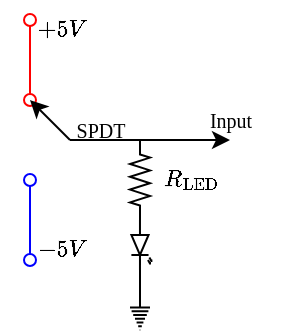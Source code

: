 <mxfile version="20.2.3" type="device"><diagram id="HfZHu9oejg5QnqTR9HRG" name="第1頁"><mxGraphModel dx="256" dy="218" grid="1" gridSize="10" guides="1" tooltips="1" connect="1" arrows="1" fold="1" page="1" pageScale="1" pageWidth="1169" pageHeight="827" math="1" shadow="0"><root><mxCell id="0"/><mxCell id="1" parent="0"/><mxCell id="ALsIhHYMq_AemalPXnK6-1" value="" style="endArrow=oval;html=1;rounded=0;endFill=0;startArrow=oval;startFill=0;strokeColor=#FF0000;" edge="1" parent="1"><mxGeometry width="50" height="50" relative="1" as="geometry"><mxPoint x="240" y="240" as="sourcePoint"/><mxPoint x="240" y="200" as="targetPoint"/></mxGeometry></mxCell><mxCell id="ALsIhHYMq_AemalPXnK6-2" value="" style="endArrow=oval;html=1;rounded=0;startArrow=oval;startFill=0;endFill=0;strokeColor=#0000FF;" edge="1" parent="1"><mxGeometry width="50" height="50" relative="1" as="geometry"><mxPoint x="240" y="320" as="sourcePoint"/><mxPoint x="240" y="280" as="targetPoint"/></mxGeometry></mxCell><mxCell id="ALsIhHYMq_AemalPXnK6-3" value="" style="endArrow=classic;html=1;rounded=0;exitX=0.2;exitY=0.667;exitDx=0;exitDy=0;exitPerimeter=0;" edge="1" parent="1" source="ALsIhHYMq_AemalPXnK6-12"><mxGeometry width="50" height="50" relative="1" as="geometry"><mxPoint x="260" y="260" as="sourcePoint"/><mxPoint x="240" y="240" as="targetPoint"/></mxGeometry></mxCell><mxCell id="ALsIhHYMq_AemalPXnK6-4" value="" style="endArrow=classic;html=1;rounded=0;" edge="1" parent="1"><mxGeometry width="50" height="50" relative="1" as="geometry"><mxPoint x="260" y="260" as="sourcePoint"/><mxPoint x="340" y="260" as="targetPoint"/></mxGeometry></mxCell><mxCell id="ALsIhHYMq_AemalPXnK6-5" value="" style="pointerEvents=1;verticalLabelPosition=bottom;shadow=0;dashed=0;align=center;html=1;verticalAlign=top;shape=mxgraph.electrical.resistors.resistor_2;direction=south;" vertex="1" parent="1"><mxGeometry x="290" y="260" width="10" height="40" as="geometry"/></mxCell><mxCell id="ALsIhHYMq_AemalPXnK6-8" style="edgeStyle=orthogonalEdgeStyle;rounded=0;orthogonalLoop=1;jettySize=auto;html=1;exitX=1;exitY=0.57;exitDx=0;exitDy=0;exitPerimeter=0;entryX=0.5;entryY=0;entryDx=0;entryDy=0;entryPerimeter=0;endArrow=none;endFill=0;" edge="1" parent="1" source="ALsIhHYMq_AemalPXnK6-6"><mxGeometry relative="1" as="geometry"><mxPoint x="295" y="340.0" as="targetPoint"/></mxGeometry></mxCell><mxCell id="ALsIhHYMq_AemalPXnK6-6" value="" style="verticalLabelPosition=bottom;shadow=0;dashed=0;align=center;html=1;verticalAlign=top;shape=mxgraph.electrical.opto_electronics.led_2;pointerEvents=1;direction=south;" vertex="1" parent="1"><mxGeometry x="290.7" y="300" width="10" height="25" as="geometry"/></mxCell><mxCell id="ALsIhHYMq_AemalPXnK6-9" value="" style="pointerEvents=1;verticalLabelPosition=bottom;shadow=0;dashed=0;align=center;html=1;verticalAlign=top;shape=mxgraph.electrical.signal_sources.protective_earth;" vertex="1" parent="1"><mxGeometry x="290" y="340" width="10" height="15" as="geometry"/></mxCell><mxCell id="ALsIhHYMq_AemalPXnK6-10" value="&lt;font style=&quot;font-size: 10px;&quot;&gt;$$-5V$$&lt;/font&gt;" style="text;html=1;align=center;verticalAlign=middle;resizable=0;points=[];autosize=1;strokeColor=none;fillColor=none;" vertex="1" parent="1"><mxGeometry x="225.7" y="300" width="60" height="30" as="geometry"/></mxCell><mxCell id="ALsIhHYMq_AemalPXnK6-12" value="SPDT" style="text;html=1;align=center;verticalAlign=middle;resizable=0;points=[];autosize=1;strokeColor=none;fillColor=none;fontSize=10;fontFamily=Times New Roman;" vertex="1" parent="1"><mxGeometry x="250" y="240" width="50" height="30" as="geometry"/></mxCell><mxCell id="ALsIhHYMq_AemalPXnK6-13" value="&lt;font style=&quot;font-size: 10px;&quot;&gt;$$+5V$$&lt;/font&gt;" style="text;html=1;align=center;verticalAlign=middle;resizable=0;points=[];autosize=1;strokeColor=none;fillColor=none;" vertex="1" parent="1"><mxGeometry x="225.7" y="190" width="60" height="30" as="geometry"/></mxCell><mxCell id="ALsIhHYMq_AemalPXnK6-14" value="$$R_\text{LED}$$" style="text;html=1;align=center;verticalAlign=middle;resizable=0;points=[];autosize=1;strokeColor=none;fillColor=none;fontSize=10;" vertex="1" parent="1"><mxGeometry x="270" y="265" width="100" height="30" as="geometry"/></mxCell><mxCell id="ALsIhHYMq_AemalPXnK6-15" value="Input" style="text;html=1;align=center;verticalAlign=middle;resizable=0;points=[];autosize=1;strokeColor=none;fillColor=none;fontSize=10;fontFamily=Times New Roman;" vertex="1" parent="1"><mxGeometry x="320" y="235" width="40" height="30" as="geometry"/></mxCell></root></mxGraphModel></diagram></mxfile>
